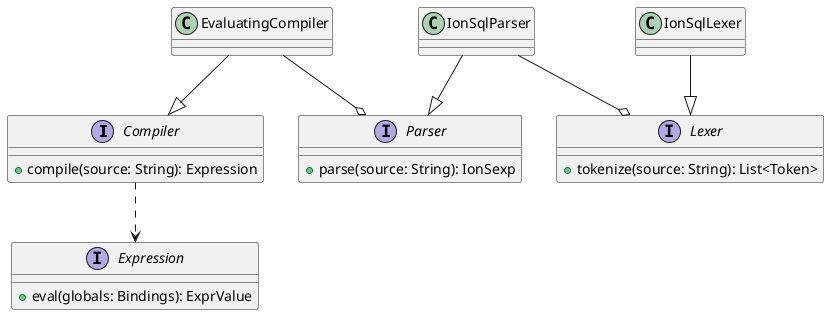 @startuml
interface Compiler {
  +compile(source: String): Expression
}

interface Expression {
  +eval(globals: Bindings): ExprValue
}

Compiler ..> Expression

interface Parser {
  +parse(source: String): IonSexp
}

interface Lexer {
  +tokenize(source: String): List<Token>
}

IonSqlParser --|> Parser
IonSqlParser --o Lexer

IonSqlLexer --|> Lexer

class EvaluatingCompiler

EvaluatingCompiler --|> Compiler
EvaluatingCompiler --o Parser

@enduml
